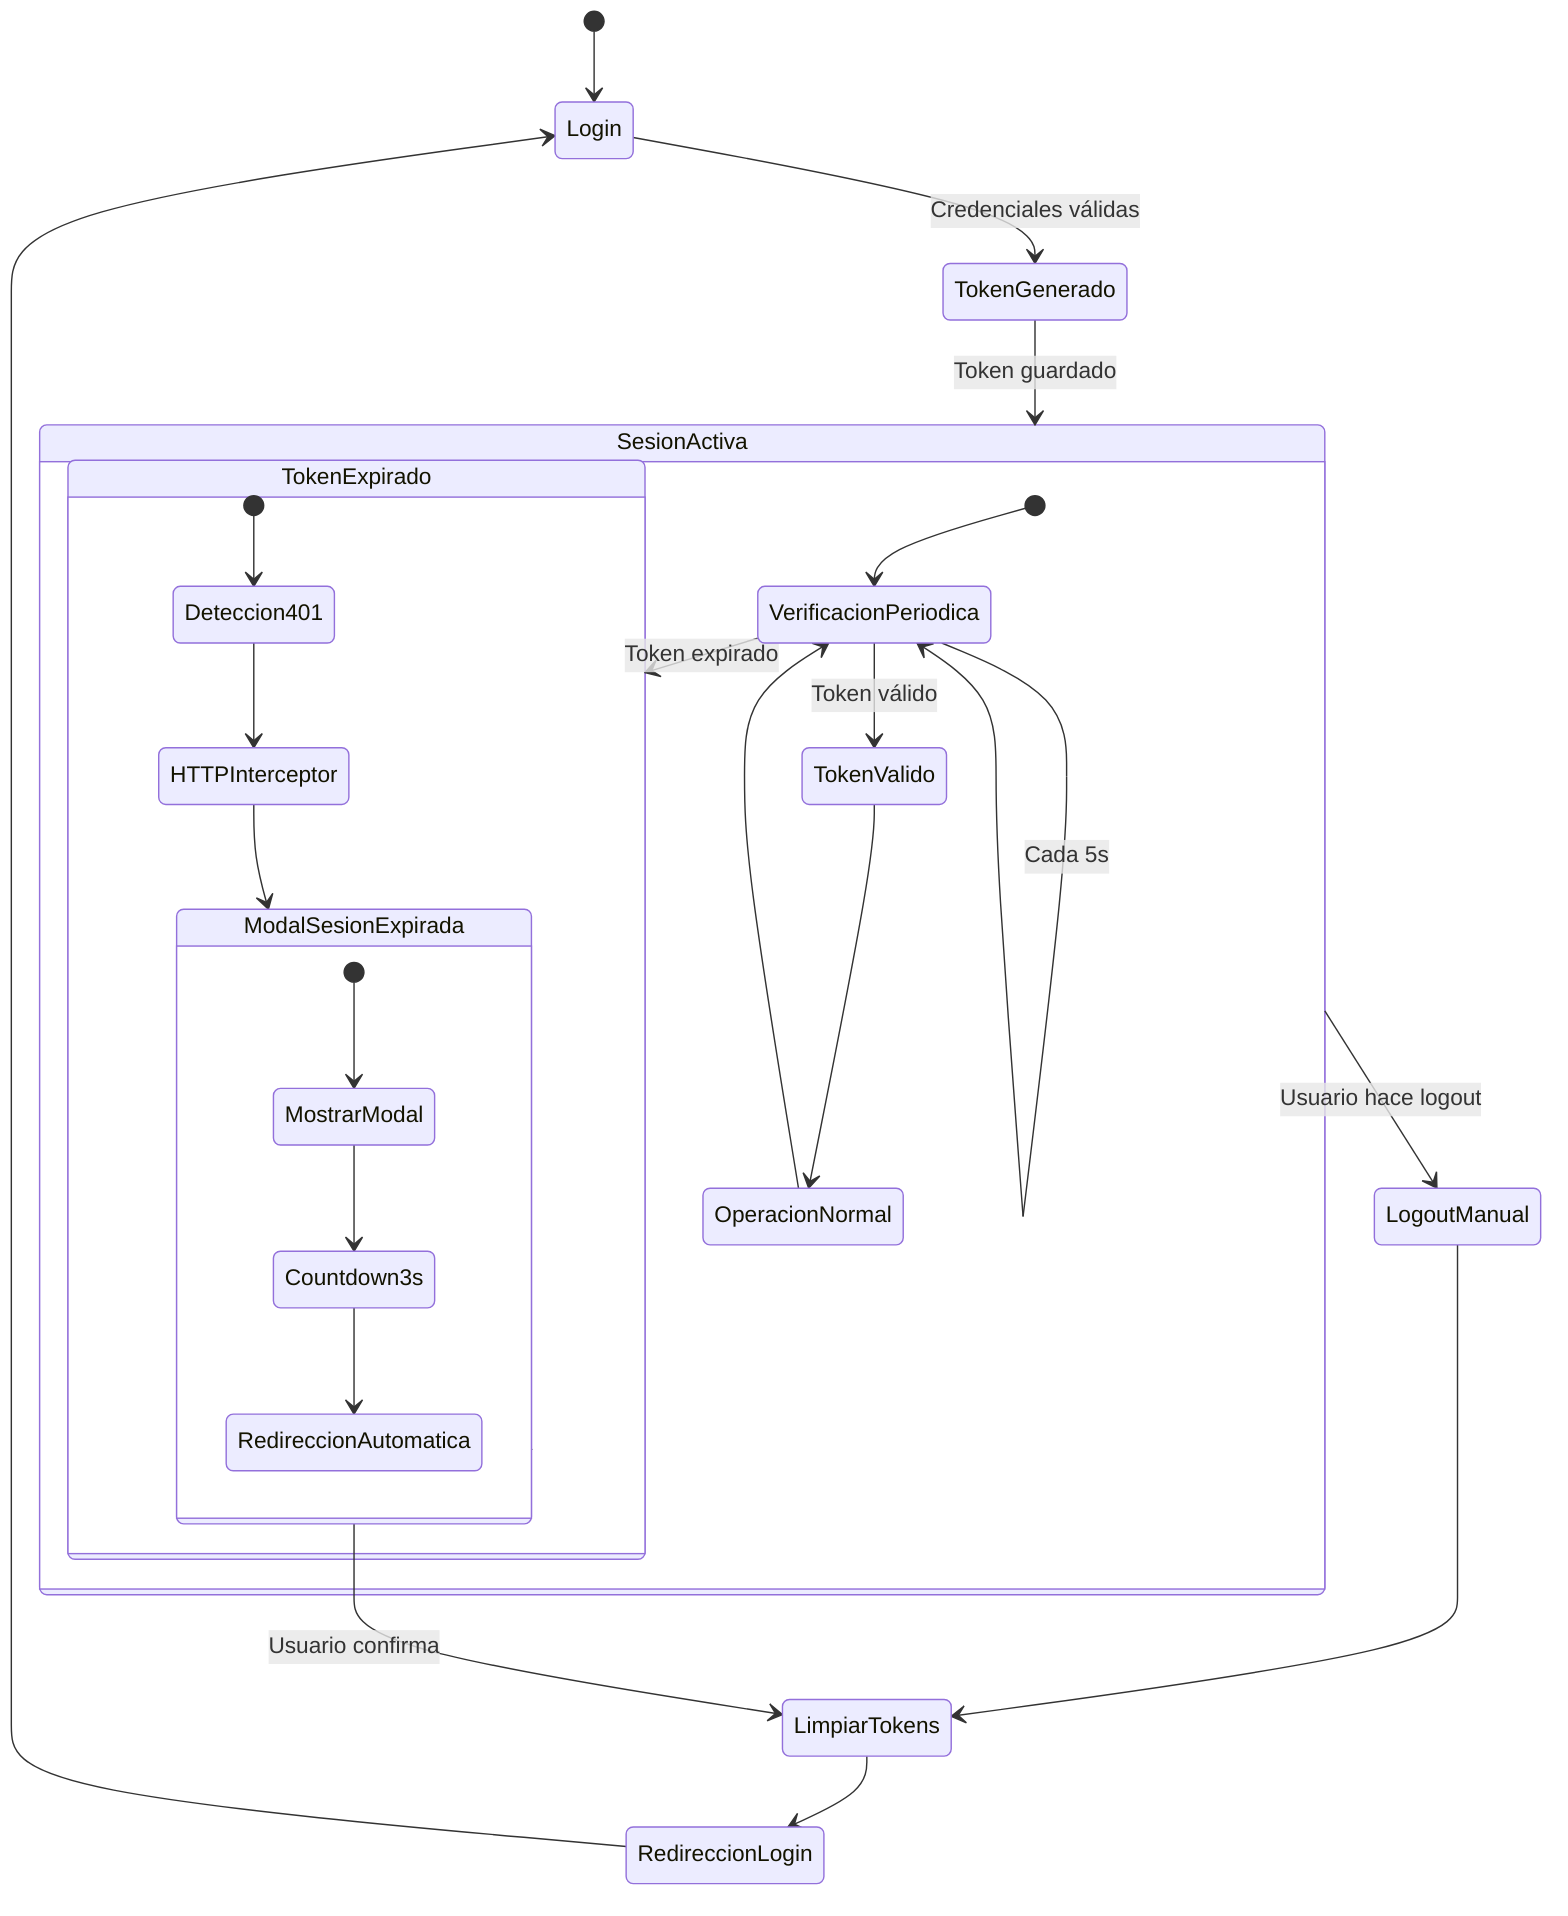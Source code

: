 stateDiagram-v2
    [*] --> Login
    Login --> TokenGenerado: Credenciales válidas
    TokenGenerado --> SesionActiva: Token guardado
    
    state SesionActiva {
        [*] --> VerificacionPeriodica
        VerificacionPeriodica --> VerificacionPeriodica: Cada 5s
        VerificacionPeriodica --> TokenValido: Token válido
        VerificacionPeriodica --> TokenExpirado: Token expirado
        TokenValido --> OperacionNormal
        OperacionNormal --> VerificacionPeriodica
    }
    
    TokenExpirado --> ModalSesionExpirada
    ModalSesionExpirada --> LimpiarTokens: Usuario confirma
    LimpiarTokens --> RedireccionLogin
    RedireccionLogin --> Login
    
    SesionActiva --> LogoutManual: Usuario hace logout
    LogoutManual --> LimpiarTokens
    
    state TokenExpirado {
        [*] --> Deteccion401
        Deteccion401 --> HTTPInterceptor
        HTTPInterceptor --> ModalSesionExpirada
    }
    
    state ModalSesionExpirada {
        [*] --> MostrarModal
        MostrarModal --> Countdown3s
        Countdown3s --> RedireccionAutomatica
    }